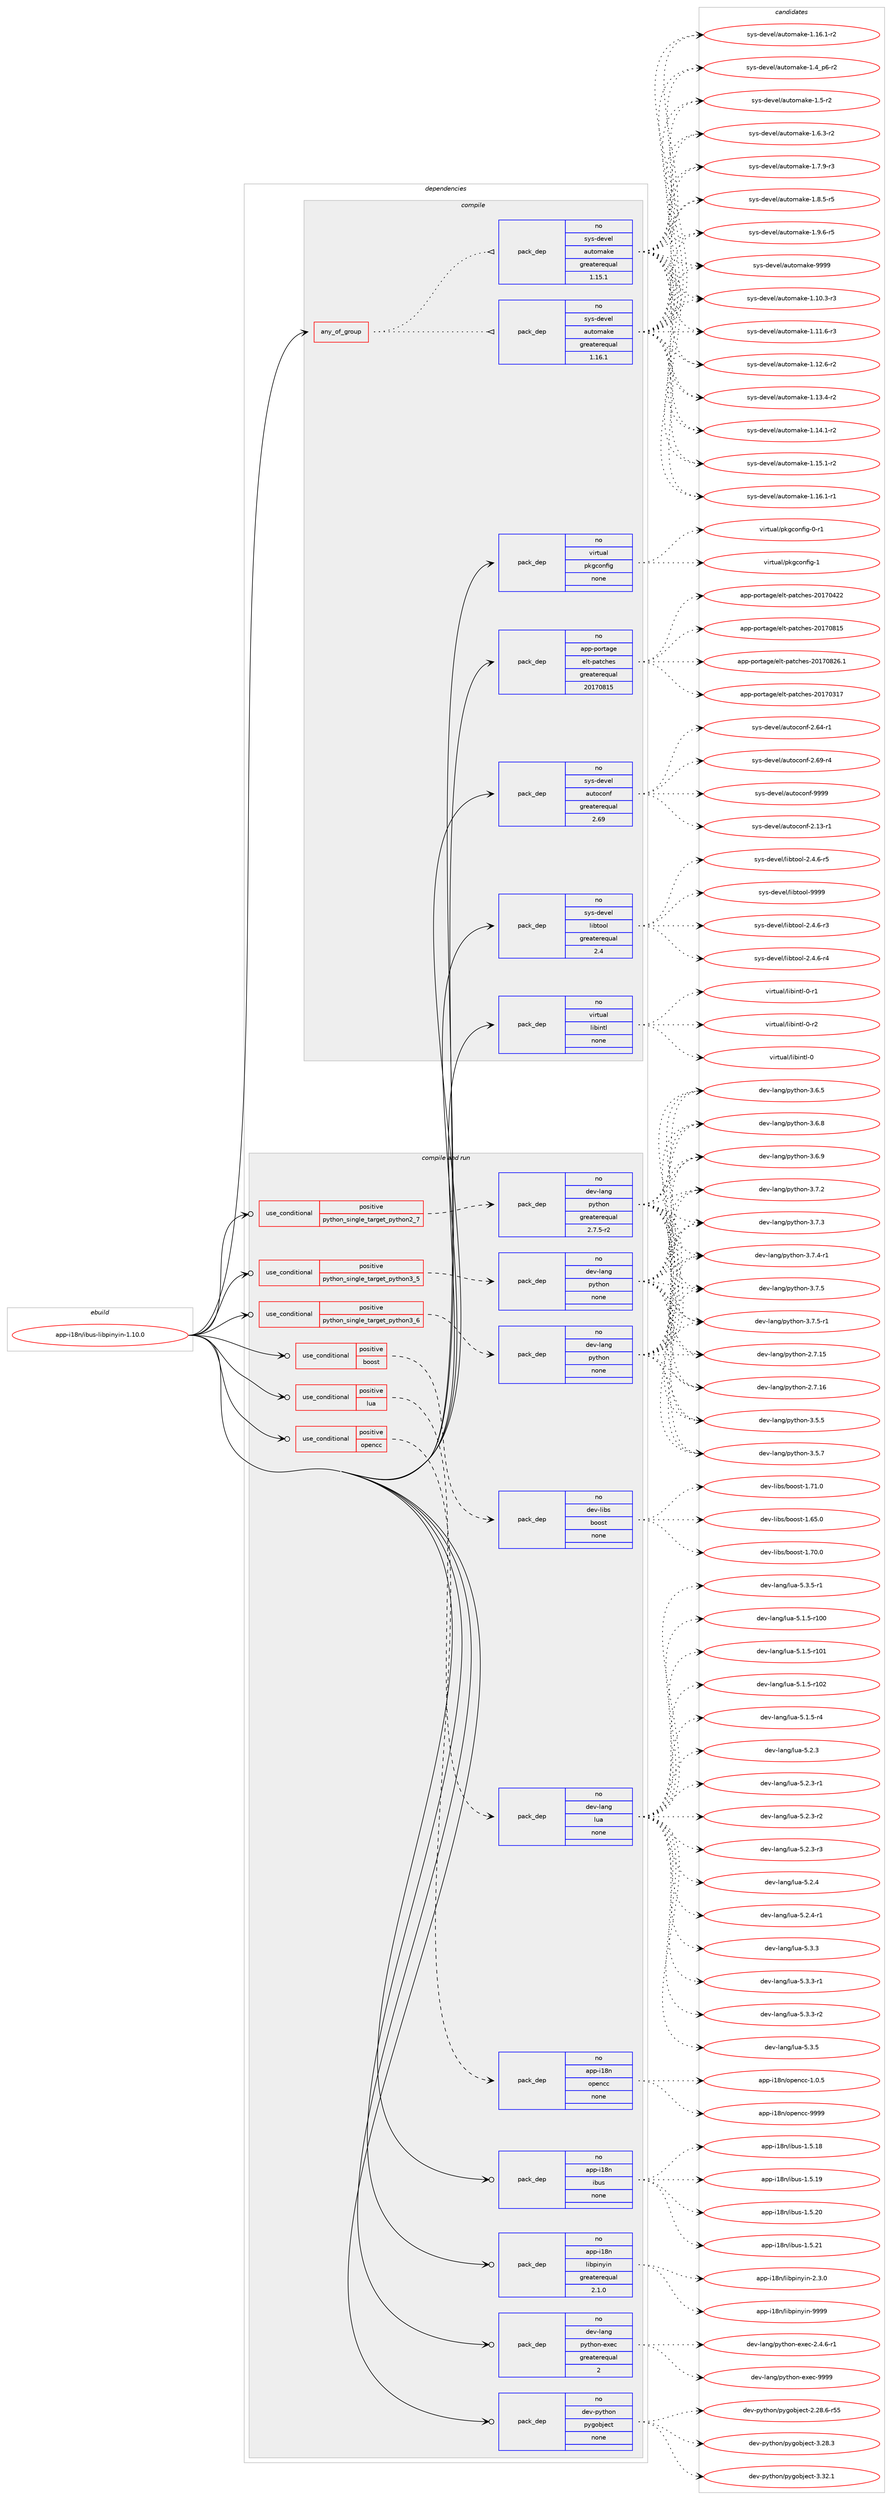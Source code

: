 digraph prolog {

# *************
# Graph options
# *************

newrank=true;
concentrate=true;
compound=true;
graph [rankdir=LR,fontname=Helvetica,fontsize=10,ranksep=1.5];#, ranksep=2.5, nodesep=0.2];
edge  [arrowhead=vee];
node  [fontname=Helvetica,fontsize=10];

# **********
# The ebuild
# **********

subgraph cluster_leftcol {
color=gray;
rank=same;
label=<<i>ebuild</i>>;
id [label="app-i18n/ibus-libpinyin-1.10.0", color=red, width=4, href="../app-i18n/ibus-libpinyin-1.10.0.svg"];
}

# ****************
# The dependencies
# ****************

subgraph cluster_midcol {
color=gray;
label=<<i>dependencies</i>>;
subgraph cluster_compile {
fillcolor="#eeeeee";
style=filled;
label=<<i>compile</i>>;
subgraph any8599 {
dependency494873 [label=<<TABLE BORDER="0" CELLBORDER="1" CELLSPACING="0" CELLPADDING="4"><TR><TD CELLPADDING="10">any_of_group</TD></TR></TABLE>>, shape=none, color=red];subgraph pack367632 {
dependency494874 [label=<<TABLE BORDER="0" CELLBORDER="1" CELLSPACING="0" CELLPADDING="4" WIDTH="220"><TR><TD ROWSPAN="6" CELLPADDING="30">pack_dep</TD></TR><TR><TD WIDTH="110">no</TD></TR><TR><TD>sys-devel</TD></TR><TR><TD>automake</TD></TR><TR><TD>greaterequal</TD></TR><TR><TD>1.16.1</TD></TR></TABLE>>, shape=none, color=blue];
}
dependency494873:e -> dependency494874:w [weight=20,style="dotted",arrowhead="oinv"];
subgraph pack367633 {
dependency494875 [label=<<TABLE BORDER="0" CELLBORDER="1" CELLSPACING="0" CELLPADDING="4" WIDTH="220"><TR><TD ROWSPAN="6" CELLPADDING="30">pack_dep</TD></TR><TR><TD WIDTH="110">no</TD></TR><TR><TD>sys-devel</TD></TR><TR><TD>automake</TD></TR><TR><TD>greaterequal</TD></TR><TR><TD>1.15.1</TD></TR></TABLE>>, shape=none, color=blue];
}
dependency494873:e -> dependency494875:w [weight=20,style="dotted",arrowhead="oinv"];
}
id:e -> dependency494873:w [weight=20,style="solid",arrowhead="vee"];
subgraph pack367634 {
dependency494876 [label=<<TABLE BORDER="0" CELLBORDER="1" CELLSPACING="0" CELLPADDING="4" WIDTH="220"><TR><TD ROWSPAN="6" CELLPADDING="30">pack_dep</TD></TR><TR><TD WIDTH="110">no</TD></TR><TR><TD>app-portage</TD></TR><TR><TD>elt-patches</TD></TR><TR><TD>greaterequal</TD></TR><TR><TD>20170815</TD></TR></TABLE>>, shape=none, color=blue];
}
id:e -> dependency494876:w [weight=20,style="solid",arrowhead="vee"];
subgraph pack367635 {
dependency494877 [label=<<TABLE BORDER="0" CELLBORDER="1" CELLSPACING="0" CELLPADDING="4" WIDTH="220"><TR><TD ROWSPAN="6" CELLPADDING="30">pack_dep</TD></TR><TR><TD WIDTH="110">no</TD></TR><TR><TD>sys-devel</TD></TR><TR><TD>autoconf</TD></TR><TR><TD>greaterequal</TD></TR><TR><TD>2.69</TD></TR></TABLE>>, shape=none, color=blue];
}
id:e -> dependency494877:w [weight=20,style="solid",arrowhead="vee"];
subgraph pack367636 {
dependency494878 [label=<<TABLE BORDER="0" CELLBORDER="1" CELLSPACING="0" CELLPADDING="4" WIDTH="220"><TR><TD ROWSPAN="6" CELLPADDING="30">pack_dep</TD></TR><TR><TD WIDTH="110">no</TD></TR><TR><TD>sys-devel</TD></TR><TR><TD>libtool</TD></TR><TR><TD>greaterequal</TD></TR><TR><TD>2.4</TD></TR></TABLE>>, shape=none, color=blue];
}
id:e -> dependency494878:w [weight=20,style="solid",arrowhead="vee"];
subgraph pack367637 {
dependency494879 [label=<<TABLE BORDER="0" CELLBORDER="1" CELLSPACING="0" CELLPADDING="4" WIDTH="220"><TR><TD ROWSPAN="6" CELLPADDING="30">pack_dep</TD></TR><TR><TD WIDTH="110">no</TD></TR><TR><TD>virtual</TD></TR><TR><TD>libintl</TD></TR><TR><TD>none</TD></TR><TR><TD></TD></TR></TABLE>>, shape=none, color=blue];
}
id:e -> dependency494879:w [weight=20,style="solid",arrowhead="vee"];
subgraph pack367638 {
dependency494880 [label=<<TABLE BORDER="0" CELLBORDER="1" CELLSPACING="0" CELLPADDING="4" WIDTH="220"><TR><TD ROWSPAN="6" CELLPADDING="30">pack_dep</TD></TR><TR><TD WIDTH="110">no</TD></TR><TR><TD>virtual</TD></TR><TR><TD>pkgconfig</TD></TR><TR><TD>none</TD></TR><TR><TD></TD></TR></TABLE>>, shape=none, color=blue];
}
id:e -> dependency494880:w [weight=20,style="solid",arrowhead="vee"];
}
subgraph cluster_compileandrun {
fillcolor="#eeeeee";
style=filled;
label=<<i>compile and run</i>>;
subgraph cond118330 {
dependency494881 [label=<<TABLE BORDER="0" CELLBORDER="1" CELLSPACING="0" CELLPADDING="4"><TR><TD ROWSPAN="3" CELLPADDING="10">use_conditional</TD></TR><TR><TD>positive</TD></TR><TR><TD>boost</TD></TR></TABLE>>, shape=none, color=red];
subgraph pack367639 {
dependency494882 [label=<<TABLE BORDER="0" CELLBORDER="1" CELLSPACING="0" CELLPADDING="4" WIDTH="220"><TR><TD ROWSPAN="6" CELLPADDING="30">pack_dep</TD></TR><TR><TD WIDTH="110">no</TD></TR><TR><TD>dev-libs</TD></TR><TR><TD>boost</TD></TR><TR><TD>none</TD></TR><TR><TD></TD></TR></TABLE>>, shape=none, color=blue];
}
dependency494881:e -> dependency494882:w [weight=20,style="dashed",arrowhead="vee"];
}
id:e -> dependency494881:w [weight=20,style="solid",arrowhead="odotvee"];
subgraph cond118331 {
dependency494883 [label=<<TABLE BORDER="0" CELLBORDER="1" CELLSPACING="0" CELLPADDING="4"><TR><TD ROWSPAN="3" CELLPADDING="10">use_conditional</TD></TR><TR><TD>positive</TD></TR><TR><TD>lua</TD></TR></TABLE>>, shape=none, color=red];
subgraph pack367640 {
dependency494884 [label=<<TABLE BORDER="0" CELLBORDER="1" CELLSPACING="0" CELLPADDING="4" WIDTH="220"><TR><TD ROWSPAN="6" CELLPADDING="30">pack_dep</TD></TR><TR><TD WIDTH="110">no</TD></TR><TR><TD>dev-lang</TD></TR><TR><TD>lua</TD></TR><TR><TD>none</TD></TR><TR><TD></TD></TR></TABLE>>, shape=none, color=blue];
}
dependency494883:e -> dependency494884:w [weight=20,style="dashed",arrowhead="vee"];
}
id:e -> dependency494883:w [weight=20,style="solid",arrowhead="odotvee"];
subgraph cond118332 {
dependency494885 [label=<<TABLE BORDER="0" CELLBORDER="1" CELLSPACING="0" CELLPADDING="4"><TR><TD ROWSPAN="3" CELLPADDING="10">use_conditional</TD></TR><TR><TD>positive</TD></TR><TR><TD>opencc</TD></TR></TABLE>>, shape=none, color=red];
subgraph pack367641 {
dependency494886 [label=<<TABLE BORDER="0" CELLBORDER="1" CELLSPACING="0" CELLPADDING="4" WIDTH="220"><TR><TD ROWSPAN="6" CELLPADDING="30">pack_dep</TD></TR><TR><TD WIDTH="110">no</TD></TR><TR><TD>app-i18n</TD></TR><TR><TD>opencc</TD></TR><TR><TD>none</TD></TR><TR><TD></TD></TR></TABLE>>, shape=none, color=blue];
}
dependency494885:e -> dependency494886:w [weight=20,style="dashed",arrowhead="vee"];
}
id:e -> dependency494885:w [weight=20,style="solid",arrowhead="odotvee"];
subgraph cond118333 {
dependency494887 [label=<<TABLE BORDER="0" CELLBORDER="1" CELLSPACING="0" CELLPADDING="4"><TR><TD ROWSPAN="3" CELLPADDING="10">use_conditional</TD></TR><TR><TD>positive</TD></TR><TR><TD>python_single_target_python2_7</TD></TR></TABLE>>, shape=none, color=red];
subgraph pack367642 {
dependency494888 [label=<<TABLE BORDER="0" CELLBORDER="1" CELLSPACING="0" CELLPADDING="4" WIDTH="220"><TR><TD ROWSPAN="6" CELLPADDING="30">pack_dep</TD></TR><TR><TD WIDTH="110">no</TD></TR><TR><TD>dev-lang</TD></TR><TR><TD>python</TD></TR><TR><TD>greaterequal</TD></TR><TR><TD>2.7.5-r2</TD></TR></TABLE>>, shape=none, color=blue];
}
dependency494887:e -> dependency494888:w [weight=20,style="dashed",arrowhead="vee"];
}
id:e -> dependency494887:w [weight=20,style="solid",arrowhead="odotvee"];
subgraph cond118334 {
dependency494889 [label=<<TABLE BORDER="0" CELLBORDER="1" CELLSPACING="0" CELLPADDING="4"><TR><TD ROWSPAN="3" CELLPADDING="10">use_conditional</TD></TR><TR><TD>positive</TD></TR><TR><TD>python_single_target_python3_5</TD></TR></TABLE>>, shape=none, color=red];
subgraph pack367643 {
dependency494890 [label=<<TABLE BORDER="0" CELLBORDER="1" CELLSPACING="0" CELLPADDING="4" WIDTH="220"><TR><TD ROWSPAN="6" CELLPADDING="30">pack_dep</TD></TR><TR><TD WIDTH="110">no</TD></TR><TR><TD>dev-lang</TD></TR><TR><TD>python</TD></TR><TR><TD>none</TD></TR><TR><TD></TD></TR></TABLE>>, shape=none, color=blue];
}
dependency494889:e -> dependency494890:w [weight=20,style="dashed",arrowhead="vee"];
}
id:e -> dependency494889:w [weight=20,style="solid",arrowhead="odotvee"];
subgraph cond118335 {
dependency494891 [label=<<TABLE BORDER="0" CELLBORDER="1" CELLSPACING="0" CELLPADDING="4"><TR><TD ROWSPAN="3" CELLPADDING="10">use_conditional</TD></TR><TR><TD>positive</TD></TR><TR><TD>python_single_target_python3_6</TD></TR></TABLE>>, shape=none, color=red];
subgraph pack367644 {
dependency494892 [label=<<TABLE BORDER="0" CELLBORDER="1" CELLSPACING="0" CELLPADDING="4" WIDTH="220"><TR><TD ROWSPAN="6" CELLPADDING="30">pack_dep</TD></TR><TR><TD WIDTH="110">no</TD></TR><TR><TD>dev-lang</TD></TR><TR><TD>python</TD></TR><TR><TD>none</TD></TR><TR><TD></TD></TR></TABLE>>, shape=none, color=blue];
}
dependency494891:e -> dependency494892:w [weight=20,style="dashed",arrowhead="vee"];
}
id:e -> dependency494891:w [weight=20,style="solid",arrowhead="odotvee"];
subgraph pack367645 {
dependency494893 [label=<<TABLE BORDER="0" CELLBORDER="1" CELLSPACING="0" CELLPADDING="4" WIDTH="220"><TR><TD ROWSPAN="6" CELLPADDING="30">pack_dep</TD></TR><TR><TD WIDTH="110">no</TD></TR><TR><TD>app-i18n</TD></TR><TR><TD>ibus</TD></TR><TR><TD>none</TD></TR><TR><TD></TD></TR></TABLE>>, shape=none, color=blue];
}
id:e -> dependency494893:w [weight=20,style="solid",arrowhead="odotvee"];
subgraph pack367646 {
dependency494894 [label=<<TABLE BORDER="0" CELLBORDER="1" CELLSPACING="0" CELLPADDING="4" WIDTH="220"><TR><TD ROWSPAN="6" CELLPADDING="30">pack_dep</TD></TR><TR><TD WIDTH="110">no</TD></TR><TR><TD>app-i18n</TD></TR><TR><TD>libpinyin</TD></TR><TR><TD>greaterequal</TD></TR><TR><TD>2.1.0</TD></TR></TABLE>>, shape=none, color=blue];
}
id:e -> dependency494894:w [weight=20,style="solid",arrowhead="odotvee"];
subgraph pack367647 {
dependency494895 [label=<<TABLE BORDER="0" CELLBORDER="1" CELLSPACING="0" CELLPADDING="4" WIDTH="220"><TR><TD ROWSPAN="6" CELLPADDING="30">pack_dep</TD></TR><TR><TD WIDTH="110">no</TD></TR><TR><TD>dev-lang</TD></TR><TR><TD>python-exec</TD></TR><TR><TD>greaterequal</TD></TR><TR><TD>2</TD></TR></TABLE>>, shape=none, color=blue];
}
id:e -> dependency494895:w [weight=20,style="solid",arrowhead="odotvee"];
subgraph pack367648 {
dependency494896 [label=<<TABLE BORDER="0" CELLBORDER="1" CELLSPACING="0" CELLPADDING="4" WIDTH="220"><TR><TD ROWSPAN="6" CELLPADDING="30">pack_dep</TD></TR><TR><TD WIDTH="110">no</TD></TR><TR><TD>dev-python</TD></TR><TR><TD>pygobject</TD></TR><TR><TD>none</TD></TR><TR><TD></TD></TR></TABLE>>, shape=none, color=blue];
}
id:e -> dependency494896:w [weight=20,style="solid",arrowhead="odotvee"];
}
subgraph cluster_run {
fillcolor="#eeeeee";
style=filled;
label=<<i>run</i>>;
}
}

# **************
# The candidates
# **************

subgraph cluster_choices {
rank=same;
color=gray;
label=<<i>candidates</i>>;

subgraph choice367632 {
color=black;
nodesep=1;
choice11512111545100101118101108479711711611110997107101454946494846514511451 [label="sys-devel/automake-1.10.3-r3", color=red, width=4,href="../sys-devel/automake-1.10.3-r3.svg"];
choice11512111545100101118101108479711711611110997107101454946494946544511451 [label="sys-devel/automake-1.11.6-r3", color=red, width=4,href="../sys-devel/automake-1.11.6-r3.svg"];
choice11512111545100101118101108479711711611110997107101454946495046544511450 [label="sys-devel/automake-1.12.6-r2", color=red, width=4,href="../sys-devel/automake-1.12.6-r2.svg"];
choice11512111545100101118101108479711711611110997107101454946495146524511450 [label="sys-devel/automake-1.13.4-r2", color=red, width=4,href="../sys-devel/automake-1.13.4-r2.svg"];
choice11512111545100101118101108479711711611110997107101454946495246494511450 [label="sys-devel/automake-1.14.1-r2", color=red, width=4,href="../sys-devel/automake-1.14.1-r2.svg"];
choice11512111545100101118101108479711711611110997107101454946495346494511450 [label="sys-devel/automake-1.15.1-r2", color=red, width=4,href="../sys-devel/automake-1.15.1-r2.svg"];
choice11512111545100101118101108479711711611110997107101454946495446494511449 [label="sys-devel/automake-1.16.1-r1", color=red, width=4,href="../sys-devel/automake-1.16.1-r1.svg"];
choice11512111545100101118101108479711711611110997107101454946495446494511450 [label="sys-devel/automake-1.16.1-r2", color=red, width=4,href="../sys-devel/automake-1.16.1-r2.svg"];
choice115121115451001011181011084797117116111109971071014549465295112544511450 [label="sys-devel/automake-1.4_p6-r2", color=red, width=4,href="../sys-devel/automake-1.4_p6-r2.svg"];
choice11512111545100101118101108479711711611110997107101454946534511450 [label="sys-devel/automake-1.5-r2", color=red, width=4,href="../sys-devel/automake-1.5-r2.svg"];
choice115121115451001011181011084797117116111109971071014549465446514511450 [label="sys-devel/automake-1.6.3-r2", color=red, width=4,href="../sys-devel/automake-1.6.3-r2.svg"];
choice115121115451001011181011084797117116111109971071014549465546574511451 [label="sys-devel/automake-1.7.9-r3", color=red, width=4,href="../sys-devel/automake-1.7.9-r3.svg"];
choice115121115451001011181011084797117116111109971071014549465646534511453 [label="sys-devel/automake-1.8.5-r5", color=red, width=4,href="../sys-devel/automake-1.8.5-r5.svg"];
choice115121115451001011181011084797117116111109971071014549465746544511453 [label="sys-devel/automake-1.9.6-r5", color=red, width=4,href="../sys-devel/automake-1.9.6-r5.svg"];
choice115121115451001011181011084797117116111109971071014557575757 [label="sys-devel/automake-9999", color=red, width=4,href="../sys-devel/automake-9999.svg"];
dependency494874:e -> choice11512111545100101118101108479711711611110997107101454946494846514511451:w [style=dotted,weight="100"];
dependency494874:e -> choice11512111545100101118101108479711711611110997107101454946494946544511451:w [style=dotted,weight="100"];
dependency494874:e -> choice11512111545100101118101108479711711611110997107101454946495046544511450:w [style=dotted,weight="100"];
dependency494874:e -> choice11512111545100101118101108479711711611110997107101454946495146524511450:w [style=dotted,weight="100"];
dependency494874:e -> choice11512111545100101118101108479711711611110997107101454946495246494511450:w [style=dotted,weight="100"];
dependency494874:e -> choice11512111545100101118101108479711711611110997107101454946495346494511450:w [style=dotted,weight="100"];
dependency494874:e -> choice11512111545100101118101108479711711611110997107101454946495446494511449:w [style=dotted,weight="100"];
dependency494874:e -> choice11512111545100101118101108479711711611110997107101454946495446494511450:w [style=dotted,weight="100"];
dependency494874:e -> choice115121115451001011181011084797117116111109971071014549465295112544511450:w [style=dotted,weight="100"];
dependency494874:e -> choice11512111545100101118101108479711711611110997107101454946534511450:w [style=dotted,weight="100"];
dependency494874:e -> choice115121115451001011181011084797117116111109971071014549465446514511450:w [style=dotted,weight="100"];
dependency494874:e -> choice115121115451001011181011084797117116111109971071014549465546574511451:w [style=dotted,weight="100"];
dependency494874:e -> choice115121115451001011181011084797117116111109971071014549465646534511453:w [style=dotted,weight="100"];
dependency494874:e -> choice115121115451001011181011084797117116111109971071014549465746544511453:w [style=dotted,weight="100"];
dependency494874:e -> choice115121115451001011181011084797117116111109971071014557575757:w [style=dotted,weight="100"];
}
subgraph choice367633 {
color=black;
nodesep=1;
choice11512111545100101118101108479711711611110997107101454946494846514511451 [label="sys-devel/automake-1.10.3-r3", color=red, width=4,href="../sys-devel/automake-1.10.3-r3.svg"];
choice11512111545100101118101108479711711611110997107101454946494946544511451 [label="sys-devel/automake-1.11.6-r3", color=red, width=4,href="../sys-devel/automake-1.11.6-r3.svg"];
choice11512111545100101118101108479711711611110997107101454946495046544511450 [label="sys-devel/automake-1.12.6-r2", color=red, width=4,href="../sys-devel/automake-1.12.6-r2.svg"];
choice11512111545100101118101108479711711611110997107101454946495146524511450 [label="sys-devel/automake-1.13.4-r2", color=red, width=4,href="../sys-devel/automake-1.13.4-r2.svg"];
choice11512111545100101118101108479711711611110997107101454946495246494511450 [label="sys-devel/automake-1.14.1-r2", color=red, width=4,href="../sys-devel/automake-1.14.1-r2.svg"];
choice11512111545100101118101108479711711611110997107101454946495346494511450 [label="sys-devel/automake-1.15.1-r2", color=red, width=4,href="../sys-devel/automake-1.15.1-r2.svg"];
choice11512111545100101118101108479711711611110997107101454946495446494511449 [label="sys-devel/automake-1.16.1-r1", color=red, width=4,href="../sys-devel/automake-1.16.1-r1.svg"];
choice11512111545100101118101108479711711611110997107101454946495446494511450 [label="sys-devel/automake-1.16.1-r2", color=red, width=4,href="../sys-devel/automake-1.16.1-r2.svg"];
choice115121115451001011181011084797117116111109971071014549465295112544511450 [label="sys-devel/automake-1.4_p6-r2", color=red, width=4,href="../sys-devel/automake-1.4_p6-r2.svg"];
choice11512111545100101118101108479711711611110997107101454946534511450 [label="sys-devel/automake-1.5-r2", color=red, width=4,href="../sys-devel/automake-1.5-r2.svg"];
choice115121115451001011181011084797117116111109971071014549465446514511450 [label="sys-devel/automake-1.6.3-r2", color=red, width=4,href="../sys-devel/automake-1.6.3-r2.svg"];
choice115121115451001011181011084797117116111109971071014549465546574511451 [label="sys-devel/automake-1.7.9-r3", color=red, width=4,href="../sys-devel/automake-1.7.9-r3.svg"];
choice115121115451001011181011084797117116111109971071014549465646534511453 [label="sys-devel/automake-1.8.5-r5", color=red, width=4,href="../sys-devel/automake-1.8.5-r5.svg"];
choice115121115451001011181011084797117116111109971071014549465746544511453 [label="sys-devel/automake-1.9.6-r5", color=red, width=4,href="../sys-devel/automake-1.9.6-r5.svg"];
choice115121115451001011181011084797117116111109971071014557575757 [label="sys-devel/automake-9999", color=red, width=4,href="../sys-devel/automake-9999.svg"];
dependency494875:e -> choice11512111545100101118101108479711711611110997107101454946494846514511451:w [style=dotted,weight="100"];
dependency494875:e -> choice11512111545100101118101108479711711611110997107101454946494946544511451:w [style=dotted,weight="100"];
dependency494875:e -> choice11512111545100101118101108479711711611110997107101454946495046544511450:w [style=dotted,weight="100"];
dependency494875:e -> choice11512111545100101118101108479711711611110997107101454946495146524511450:w [style=dotted,weight="100"];
dependency494875:e -> choice11512111545100101118101108479711711611110997107101454946495246494511450:w [style=dotted,weight="100"];
dependency494875:e -> choice11512111545100101118101108479711711611110997107101454946495346494511450:w [style=dotted,weight="100"];
dependency494875:e -> choice11512111545100101118101108479711711611110997107101454946495446494511449:w [style=dotted,weight="100"];
dependency494875:e -> choice11512111545100101118101108479711711611110997107101454946495446494511450:w [style=dotted,weight="100"];
dependency494875:e -> choice115121115451001011181011084797117116111109971071014549465295112544511450:w [style=dotted,weight="100"];
dependency494875:e -> choice11512111545100101118101108479711711611110997107101454946534511450:w [style=dotted,weight="100"];
dependency494875:e -> choice115121115451001011181011084797117116111109971071014549465446514511450:w [style=dotted,weight="100"];
dependency494875:e -> choice115121115451001011181011084797117116111109971071014549465546574511451:w [style=dotted,weight="100"];
dependency494875:e -> choice115121115451001011181011084797117116111109971071014549465646534511453:w [style=dotted,weight="100"];
dependency494875:e -> choice115121115451001011181011084797117116111109971071014549465746544511453:w [style=dotted,weight="100"];
dependency494875:e -> choice115121115451001011181011084797117116111109971071014557575757:w [style=dotted,weight="100"];
}
subgraph choice367634 {
color=black;
nodesep=1;
choice97112112451121111141169710310147101108116451129711699104101115455048495548514955 [label="app-portage/elt-patches-20170317", color=red, width=4,href="../app-portage/elt-patches-20170317.svg"];
choice97112112451121111141169710310147101108116451129711699104101115455048495548525050 [label="app-portage/elt-patches-20170422", color=red, width=4,href="../app-portage/elt-patches-20170422.svg"];
choice97112112451121111141169710310147101108116451129711699104101115455048495548564953 [label="app-portage/elt-patches-20170815", color=red, width=4,href="../app-portage/elt-patches-20170815.svg"];
choice971121124511211111411697103101471011081164511297116991041011154550484955485650544649 [label="app-portage/elt-patches-20170826.1", color=red, width=4,href="../app-portage/elt-patches-20170826.1.svg"];
dependency494876:e -> choice97112112451121111141169710310147101108116451129711699104101115455048495548514955:w [style=dotted,weight="100"];
dependency494876:e -> choice97112112451121111141169710310147101108116451129711699104101115455048495548525050:w [style=dotted,weight="100"];
dependency494876:e -> choice97112112451121111141169710310147101108116451129711699104101115455048495548564953:w [style=dotted,weight="100"];
dependency494876:e -> choice971121124511211111411697103101471011081164511297116991041011154550484955485650544649:w [style=dotted,weight="100"];
}
subgraph choice367635 {
color=black;
nodesep=1;
choice1151211154510010111810110847971171161119911111010245504649514511449 [label="sys-devel/autoconf-2.13-r1", color=red, width=4,href="../sys-devel/autoconf-2.13-r1.svg"];
choice1151211154510010111810110847971171161119911111010245504654524511449 [label="sys-devel/autoconf-2.64-r1", color=red, width=4,href="../sys-devel/autoconf-2.64-r1.svg"];
choice1151211154510010111810110847971171161119911111010245504654574511452 [label="sys-devel/autoconf-2.69-r4", color=red, width=4,href="../sys-devel/autoconf-2.69-r4.svg"];
choice115121115451001011181011084797117116111991111101024557575757 [label="sys-devel/autoconf-9999", color=red, width=4,href="../sys-devel/autoconf-9999.svg"];
dependency494877:e -> choice1151211154510010111810110847971171161119911111010245504649514511449:w [style=dotted,weight="100"];
dependency494877:e -> choice1151211154510010111810110847971171161119911111010245504654524511449:w [style=dotted,weight="100"];
dependency494877:e -> choice1151211154510010111810110847971171161119911111010245504654574511452:w [style=dotted,weight="100"];
dependency494877:e -> choice115121115451001011181011084797117116111991111101024557575757:w [style=dotted,weight="100"];
}
subgraph choice367636 {
color=black;
nodesep=1;
choice1151211154510010111810110847108105981161111111084550465246544511451 [label="sys-devel/libtool-2.4.6-r3", color=red, width=4,href="../sys-devel/libtool-2.4.6-r3.svg"];
choice1151211154510010111810110847108105981161111111084550465246544511452 [label="sys-devel/libtool-2.4.6-r4", color=red, width=4,href="../sys-devel/libtool-2.4.6-r4.svg"];
choice1151211154510010111810110847108105981161111111084550465246544511453 [label="sys-devel/libtool-2.4.6-r5", color=red, width=4,href="../sys-devel/libtool-2.4.6-r5.svg"];
choice1151211154510010111810110847108105981161111111084557575757 [label="sys-devel/libtool-9999", color=red, width=4,href="../sys-devel/libtool-9999.svg"];
dependency494878:e -> choice1151211154510010111810110847108105981161111111084550465246544511451:w [style=dotted,weight="100"];
dependency494878:e -> choice1151211154510010111810110847108105981161111111084550465246544511452:w [style=dotted,weight="100"];
dependency494878:e -> choice1151211154510010111810110847108105981161111111084550465246544511453:w [style=dotted,weight="100"];
dependency494878:e -> choice1151211154510010111810110847108105981161111111084557575757:w [style=dotted,weight="100"];
}
subgraph choice367637 {
color=black;
nodesep=1;
choice1181051141161179710847108105981051101161084548 [label="virtual/libintl-0", color=red, width=4,href="../virtual/libintl-0.svg"];
choice11810511411611797108471081059810511011610845484511449 [label="virtual/libintl-0-r1", color=red, width=4,href="../virtual/libintl-0-r1.svg"];
choice11810511411611797108471081059810511011610845484511450 [label="virtual/libintl-0-r2", color=red, width=4,href="../virtual/libintl-0-r2.svg"];
dependency494879:e -> choice1181051141161179710847108105981051101161084548:w [style=dotted,weight="100"];
dependency494879:e -> choice11810511411611797108471081059810511011610845484511449:w [style=dotted,weight="100"];
dependency494879:e -> choice11810511411611797108471081059810511011610845484511450:w [style=dotted,weight="100"];
}
subgraph choice367638 {
color=black;
nodesep=1;
choice11810511411611797108471121071039911111010210510345484511449 [label="virtual/pkgconfig-0-r1", color=red, width=4,href="../virtual/pkgconfig-0-r1.svg"];
choice1181051141161179710847112107103991111101021051034549 [label="virtual/pkgconfig-1", color=red, width=4,href="../virtual/pkgconfig-1.svg"];
dependency494880:e -> choice11810511411611797108471121071039911111010210510345484511449:w [style=dotted,weight="100"];
dependency494880:e -> choice1181051141161179710847112107103991111101021051034549:w [style=dotted,weight="100"];
}
subgraph choice367639 {
color=black;
nodesep=1;
choice1001011184510810598115479811111111511645494654534648 [label="dev-libs/boost-1.65.0", color=red, width=4,href="../dev-libs/boost-1.65.0.svg"];
choice1001011184510810598115479811111111511645494655484648 [label="dev-libs/boost-1.70.0", color=red, width=4,href="../dev-libs/boost-1.70.0.svg"];
choice1001011184510810598115479811111111511645494655494648 [label="dev-libs/boost-1.71.0", color=red, width=4,href="../dev-libs/boost-1.71.0.svg"];
dependency494882:e -> choice1001011184510810598115479811111111511645494654534648:w [style=dotted,weight="100"];
dependency494882:e -> choice1001011184510810598115479811111111511645494655484648:w [style=dotted,weight="100"];
dependency494882:e -> choice1001011184510810598115479811111111511645494655494648:w [style=dotted,weight="100"];
}
subgraph choice367640 {
color=black;
nodesep=1;
choice1001011184510897110103471081179745534649465345114494848 [label="dev-lang/lua-5.1.5-r100", color=red, width=4,href="../dev-lang/lua-5.1.5-r100.svg"];
choice1001011184510897110103471081179745534649465345114494849 [label="dev-lang/lua-5.1.5-r101", color=red, width=4,href="../dev-lang/lua-5.1.5-r101.svg"];
choice1001011184510897110103471081179745534649465345114494850 [label="dev-lang/lua-5.1.5-r102", color=red, width=4,href="../dev-lang/lua-5.1.5-r102.svg"];
choice100101118451089711010347108117974553464946534511452 [label="dev-lang/lua-5.1.5-r4", color=red, width=4,href="../dev-lang/lua-5.1.5-r4.svg"];
choice10010111845108971101034710811797455346504651 [label="dev-lang/lua-5.2.3", color=red, width=4,href="../dev-lang/lua-5.2.3.svg"];
choice100101118451089711010347108117974553465046514511449 [label="dev-lang/lua-5.2.3-r1", color=red, width=4,href="../dev-lang/lua-5.2.3-r1.svg"];
choice100101118451089711010347108117974553465046514511450 [label="dev-lang/lua-5.2.3-r2", color=red, width=4,href="../dev-lang/lua-5.2.3-r2.svg"];
choice100101118451089711010347108117974553465046514511451 [label="dev-lang/lua-5.2.3-r3", color=red, width=4,href="../dev-lang/lua-5.2.3-r3.svg"];
choice10010111845108971101034710811797455346504652 [label="dev-lang/lua-5.2.4", color=red, width=4,href="../dev-lang/lua-5.2.4.svg"];
choice100101118451089711010347108117974553465046524511449 [label="dev-lang/lua-5.2.4-r1", color=red, width=4,href="../dev-lang/lua-5.2.4-r1.svg"];
choice10010111845108971101034710811797455346514651 [label="dev-lang/lua-5.3.3", color=red, width=4,href="../dev-lang/lua-5.3.3.svg"];
choice100101118451089711010347108117974553465146514511449 [label="dev-lang/lua-5.3.3-r1", color=red, width=4,href="../dev-lang/lua-5.3.3-r1.svg"];
choice100101118451089711010347108117974553465146514511450 [label="dev-lang/lua-5.3.3-r2", color=red, width=4,href="../dev-lang/lua-5.3.3-r2.svg"];
choice10010111845108971101034710811797455346514653 [label="dev-lang/lua-5.3.5", color=red, width=4,href="../dev-lang/lua-5.3.5.svg"];
choice100101118451089711010347108117974553465146534511449 [label="dev-lang/lua-5.3.5-r1", color=red, width=4,href="../dev-lang/lua-5.3.5-r1.svg"];
dependency494884:e -> choice1001011184510897110103471081179745534649465345114494848:w [style=dotted,weight="100"];
dependency494884:e -> choice1001011184510897110103471081179745534649465345114494849:w [style=dotted,weight="100"];
dependency494884:e -> choice1001011184510897110103471081179745534649465345114494850:w [style=dotted,weight="100"];
dependency494884:e -> choice100101118451089711010347108117974553464946534511452:w [style=dotted,weight="100"];
dependency494884:e -> choice10010111845108971101034710811797455346504651:w [style=dotted,weight="100"];
dependency494884:e -> choice100101118451089711010347108117974553465046514511449:w [style=dotted,weight="100"];
dependency494884:e -> choice100101118451089711010347108117974553465046514511450:w [style=dotted,weight="100"];
dependency494884:e -> choice100101118451089711010347108117974553465046514511451:w [style=dotted,weight="100"];
dependency494884:e -> choice10010111845108971101034710811797455346504652:w [style=dotted,weight="100"];
dependency494884:e -> choice100101118451089711010347108117974553465046524511449:w [style=dotted,weight="100"];
dependency494884:e -> choice10010111845108971101034710811797455346514651:w [style=dotted,weight="100"];
dependency494884:e -> choice100101118451089711010347108117974553465146514511449:w [style=dotted,weight="100"];
dependency494884:e -> choice100101118451089711010347108117974553465146514511450:w [style=dotted,weight="100"];
dependency494884:e -> choice10010111845108971101034710811797455346514653:w [style=dotted,weight="100"];
dependency494884:e -> choice100101118451089711010347108117974553465146534511449:w [style=dotted,weight="100"];
}
subgraph choice367641 {
color=black;
nodesep=1;
choice97112112451054956110471111121011109999454946484653 [label="app-i18n/opencc-1.0.5", color=red, width=4,href="../app-i18n/opencc-1.0.5.svg"];
choice971121124510549561104711111210111099994557575757 [label="app-i18n/opencc-9999", color=red, width=4,href="../app-i18n/opencc-9999.svg"];
dependency494886:e -> choice97112112451054956110471111121011109999454946484653:w [style=dotted,weight="100"];
dependency494886:e -> choice971121124510549561104711111210111099994557575757:w [style=dotted,weight="100"];
}
subgraph choice367642 {
color=black;
nodesep=1;
choice10010111845108971101034711212111610411111045504655464953 [label="dev-lang/python-2.7.15", color=red, width=4,href="../dev-lang/python-2.7.15.svg"];
choice10010111845108971101034711212111610411111045504655464954 [label="dev-lang/python-2.7.16", color=red, width=4,href="../dev-lang/python-2.7.16.svg"];
choice100101118451089711010347112121116104111110455146534653 [label="dev-lang/python-3.5.5", color=red, width=4,href="../dev-lang/python-3.5.5.svg"];
choice100101118451089711010347112121116104111110455146534655 [label="dev-lang/python-3.5.7", color=red, width=4,href="../dev-lang/python-3.5.7.svg"];
choice100101118451089711010347112121116104111110455146544653 [label="dev-lang/python-3.6.5", color=red, width=4,href="../dev-lang/python-3.6.5.svg"];
choice100101118451089711010347112121116104111110455146544656 [label="dev-lang/python-3.6.8", color=red, width=4,href="../dev-lang/python-3.6.8.svg"];
choice100101118451089711010347112121116104111110455146544657 [label="dev-lang/python-3.6.9", color=red, width=4,href="../dev-lang/python-3.6.9.svg"];
choice100101118451089711010347112121116104111110455146554650 [label="dev-lang/python-3.7.2", color=red, width=4,href="../dev-lang/python-3.7.2.svg"];
choice100101118451089711010347112121116104111110455146554651 [label="dev-lang/python-3.7.3", color=red, width=4,href="../dev-lang/python-3.7.3.svg"];
choice1001011184510897110103471121211161041111104551465546524511449 [label="dev-lang/python-3.7.4-r1", color=red, width=4,href="../dev-lang/python-3.7.4-r1.svg"];
choice100101118451089711010347112121116104111110455146554653 [label="dev-lang/python-3.7.5", color=red, width=4,href="../dev-lang/python-3.7.5.svg"];
choice1001011184510897110103471121211161041111104551465546534511449 [label="dev-lang/python-3.7.5-r1", color=red, width=4,href="../dev-lang/python-3.7.5-r1.svg"];
dependency494888:e -> choice10010111845108971101034711212111610411111045504655464953:w [style=dotted,weight="100"];
dependency494888:e -> choice10010111845108971101034711212111610411111045504655464954:w [style=dotted,weight="100"];
dependency494888:e -> choice100101118451089711010347112121116104111110455146534653:w [style=dotted,weight="100"];
dependency494888:e -> choice100101118451089711010347112121116104111110455146534655:w [style=dotted,weight="100"];
dependency494888:e -> choice100101118451089711010347112121116104111110455146544653:w [style=dotted,weight="100"];
dependency494888:e -> choice100101118451089711010347112121116104111110455146544656:w [style=dotted,weight="100"];
dependency494888:e -> choice100101118451089711010347112121116104111110455146544657:w [style=dotted,weight="100"];
dependency494888:e -> choice100101118451089711010347112121116104111110455146554650:w [style=dotted,weight="100"];
dependency494888:e -> choice100101118451089711010347112121116104111110455146554651:w [style=dotted,weight="100"];
dependency494888:e -> choice1001011184510897110103471121211161041111104551465546524511449:w [style=dotted,weight="100"];
dependency494888:e -> choice100101118451089711010347112121116104111110455146554653:w [style=dotted,weight="100"];
dependency494888:e -> choice1001011184510897110103471121211161041111104551465546534511449:w [style=dotted,weight="100"];
}
subgraph choice367643 {
color=black;
nodesep=1;
choice10010111845108971101034711212111610411111045504655464953 [label="dev-lang/python-2.7.15", color=red, width=4,href="../dev-lang/python-2.7.15.svg"];
choice10010111845108971101034711212111610411111045504655464954 [label="dev-lang/python-2.7.16", color=red, width=4,href="../dev-lang/python-2.7.16.svg"];
choice100101118451089711010347112121116104111110455146534653 [label="dev-lang/python-3.5.5", color=red, width=4,href="../dev-lang/python-3.5.5.svg"];
choice100101118451089711010347112121116104111110455146534655 [label="dev-lang/python-3.5.7", color=red, width=4,href="../dev-lang/python-3.5.7.svg"];
choice100101118451089711010347112121116104111110455146544653 [label="dev-lang/python-3.6.5", color=red, width=4,href="../dev-lang/python-3.6.5.svg"];
choice100101118451089711010347112121116104111110455146544656 [label="dev-lang/python-3.6.8", color=red, width=4,href="../dev-lang/python-3.6.8.svg"];
choice100101118451089711010347112121116104111110455146544657 [label="dev-lang/python-3.6.9", color=red, width=4,href="../dev-lang/python-3.6.9.svg"];
choice100101118451089711010347112121116104111110455146554650 [label="dev-lang/python-3.7.2", color=red, width=4,href="../dev-lang/python-3.7.2.svg"];
choice100101118451089711010347112121116104111110455146554651 [label="dev-lang/python-3.7.3", color=red, width=4,href="../dev-lang/python-3.7.3.svg"];
choice1001011184510897110103471121211161041111104551465546524511449 [label="dev-lang/python-3.7.4-r1", color=red, width=4,href="../dev-lang/python-3.7.4-r1.svg"];
choice100101118451089711010347112121116104111110455146554653 [label="dev-lang/python-3.7.5", color=red, width=4,href="../dev-lang/python-3.7.5.svg"];
choice1001011184510897110103471121211161041111104551465546534511449 [label="dev-lang/python-3.7.5-r1", color=red, width=4,href="../dev-lang/python-3.7.5-r1.svg"];
dependency494890:e -> choice10010111845108971101034711212111610411111045504655464953:w [style=dotted,weight="100"];
dependency494890:e -> choice10010111845108971101034711212111610411111045504655464954:w [style=dotted,weight="100"];
dependency494890:e -> choice100101118451089711010347112121116104111110455146534653:w [style=dotted,weight="100"];
dependency494890:e -> choice100101118451089711010347112121116104111110455146534655:w [style=dotted,weight="100"];
dependency494890:e -> choice100101118451089711010347112121116104111110455146544653:w [style=dotted,weight="100"];
dependency494890:e -> choice100101118451089711010347112121116104111110455146544656:w [style=dotted,weight="100"];
dependency494890:e -> choice100101118451089711010347112121116104111110455146544657:w [style=dotted,weight="100"];
dependency494890:e -> choice100101118451089711010347112121116104111110455146554650:w [style=dotted,weight="100"];
dependency494890:e -> choice100101118451089711010347112121116104111110455146554651:w [style=dotted,weight="100"];
dependency494890:e -> choice1001011184510897110103471121211161041111104551465546524511449:w [style=dotted,weight="100"];
dependency494890:e -> choice100101118451089711010347112121116104111110455146554653:w [style=dotted,weight="100"];
dependency494890:e -> choice1001011184510897110103471121211161041111104551465546534511449:w [style=dotted,weight="100"];
}
subgraph choice367644 {
color=black;
nodesep=1;
choice10010111845108971101034711212111610411111045504655464953 [label="dev-lang/python-2.7.15", color=red, width=4,href="../dev-lang/python-2.7.15.svg"];
choice10010111845108971101034711212111610411111045504655464954 [label="dev-lang/python-2.7.16", color=red, width=4,href="../dev-lang/python-2.7.16.svg"];
choice100101118451089711010347112121116104111110455146534653 [label="dev-lang/python-3.5.5", color=red, width=4,href="../dev-lang/python-3.5.5.svg"];
choice100101118451089711010347112121116104111110455146534655 [label="dev-lang/python-3.5.7", color=red, width=4,href="../dev-lang/python-3.5.7.svg"];
choice100101118451089711010347112121116104111110455146544653 [label="dev-lang/python-3.6.5", color=red, width=4,href="../dev-lang/python-3.6.5.svg"];
choice100101118451089711010347112121116104111110455146544656 [label="dev-lang/python-3.6.8", color=red, width=4,href="../dev-lang/python-3.6.8.svg"];
choice100101118451089711010347112121116104111110455146544657 [label="dev-lang/python-3.6.9", color=red, width=4,href="../dev-lang/python-3.6.9.svg"];
choice100101118451089711010347112121116104111110455146554650 [label="dev-lang/python-3.7.2", color=red, width=4,href="../dev-lang/python-3.7.2.svg"];
choice100101118451089711010347112121116104111110455146554651 [label="dev-lang/python-3.7.3", color=red, width=4,href="../dev-lang/python-3.7.3.svg"];
choice1001011184510897110103471121211161041111104551465546524511449 [label="dev-lang/python-3.7.4-r1", color=red, width=4,href="../dev-lang/python-3.7.4-r1.svg"];
choice100101118451089711010347112121116104111110455146554653 [label="dev-lang/python-3.7.5", color=red, width=4,href="../dev-lang/python-3.7.5.svg"];
choice1001011184510897110103471121211161041111104551465546534511449 [label="dev-lang/python-3.7.5-r1", color=red, width=4,href="../dev-lang/python-3.7.5-r1.svg"];
dependency494892:e -> choice10010111845108971101034711212111610411111045504655464953:w [style=dotted,weight="100"];
dependency494892:e -> choice10010111845108971101034711212111610411111045504655464954:w [style=dotted,weight="100"];
dependency494892:e -> choice100101118451089711010347112121116104111110455146534653:w [style=dotted,weight="100"];
dependency494892:e -> choice100101118451089711010347112121116104111110455146534655:w [style=dotted,weight="100"];
dependency494892:e -> choice100101118451089711010347112121116104111110455146544653:w [style=dotted,weight="100"];
dependency494892:e -> choice100101118451089711010347112121116104111110455146544656:w [style=dotted,weight="100"];
dependency494892:e -> choice100101118451089711010347112121116104111110455146544657:w [style=dotted,weight="100"];
dependency494892:e -> choice100101118451089711010347112121116104111110455146554650:w [style=dotted,weight="100"];
dependency494892:e -> choice100101118451089711010347112121116104111110455146554651:w [style=dotted,weight="100"];
dependency494892:e -> choice1001011184510897110103471121211161041111104551465546524511449:w [style=dotted,weight="100"];
dependency494892:e -> choice100101118451089711010347112121116104111110455146554653:w [style=dotted,weight="100"];
dependency494892:e -> choice1001011184510897110103471121211161041111104551465546534511449:w [style=dotted,weight="100"];
}
subgraph choice367645 {
color=black;
nodesep=1;
choice97112112451054956110471059811711545494653464956 [label="app-i18n/ibus-1.5.18", color=red, width=4,href="../app-i18n/ibus-1.5.18.svg"];
choice97112112451054956110471059811711545494653464957 [label="app-i18n/ibus-1.5.19", color=red, width=4,href="../app-i18n/ibus-1.5.19.svg"];
choice97112112451054956110471059811711545494653465048 [label="app-i18n/ibus-1.5.20", color=red, width=4,href="../app-i18n/ibus-1.5.20.svg"];
choice97112112451054956110471059811711545494653465049 [label="app-i18n/ibus-1.5.21", color=red, width=4,href="../app-i18n/ibus-1.5.21.svg"];
dependency494893:e -> choice97112112451054956110471059811711545494653464956:w [style=dotted,weight="100"];
dependency494893:e -> choice97112112451054956110471059811711545494653464957:w [style=dotted,weight="100"];
dependency494893:e -> choice97112112451054956110471059811711545494653465048:w [style=dotted,weight="100"];
dependency494893:e -> choice97112112451054956110471059811711545494653465049:w [style=dotted,weight="100"];
}
subgraph choice367646 {
color=black;
nodesep=1;
choice971121124510549561104710810598112105110121105110455046514648 [label="app-i18n/libpinyin-2.3.0", color=red, width=4,href="../app-i18n/libpinyin-2.3.0.svg"];
choice9711211245105495611047108105981121051101211051104557575757 [label="app-i18n/libpinyin-9999", color=red, width=4,href="../app-i18n/libpinyin-9999.svg"];
dependency494894:e -> choice971121124510549561104710810598112105110121105110455046514648:w [style=dotted,weight="100"];
dependency494894:e -> choice9711211245105495611047108105981121051101211051104557575757:w [style=dotted,weight="100"];
}
subgraph choice367647 {
color=black;
nodesep=1;
choice10010111845108971101034711212111610411111045101120101994550465246544511449 [label="dev-lang/python-exec-2.4.6-r1", color=red, width=4,href="../dev-lang/python-exec-2.4.6-r1.svg"];
choice10010111845108971101034711212111610411111045101120101994557575757 [label="dev-lang/python-exec-9999", color=red, width=4,href="../dev-lang/python-exec-9999.svg"];
dependency494895:e -> choice10010111845108971101034711212111610411111045101120101994550465246544511449:w [style=dotted,weight="100"];
dependency494895:e -> choice10010111845108971101034711212111610411111045101120101994557575757:w [style=dotted,weight="100"];
}
subgraph choice367648 {
color=black;
nodesep=1;
choice1001011184511212111610411111047112121103111981061019911645504650564654451145353 [label="dev-python/pygobject-2.28.6-r55", color=red, width=4,href="../dev-python/pygobject-2.28.6-r55.svg"];
choice1001011184511212111610411111047112121103111981061019911645514650564651 [label="dev-python/pygobject-3.28.3", color=red, width=4,href="../dev-python/pygobject-3.28.3.svg"];
choice1001011184511212111610411111047112121103111981061019911645514651504649 [label="dev-python/pygobject-3.32.1", color=red, width=4,href="../dev-python/pygobject-3.32.1.svg"];
dependency494896:e -> choice1001011184511212111610411111047112121103111981061019911645504650564654451145353:w [style=dotted,weight="100"];
dependency494896:e -> choice1001011184511212111610411111047112121103111981061019911645514650564651:w [style=dotted,weight="100"];
dependency494896:e -> choice1001011184511212111610411111047112121103111981061019911645514651504649:w [style=dotted,weight="100"];
}
}

}
